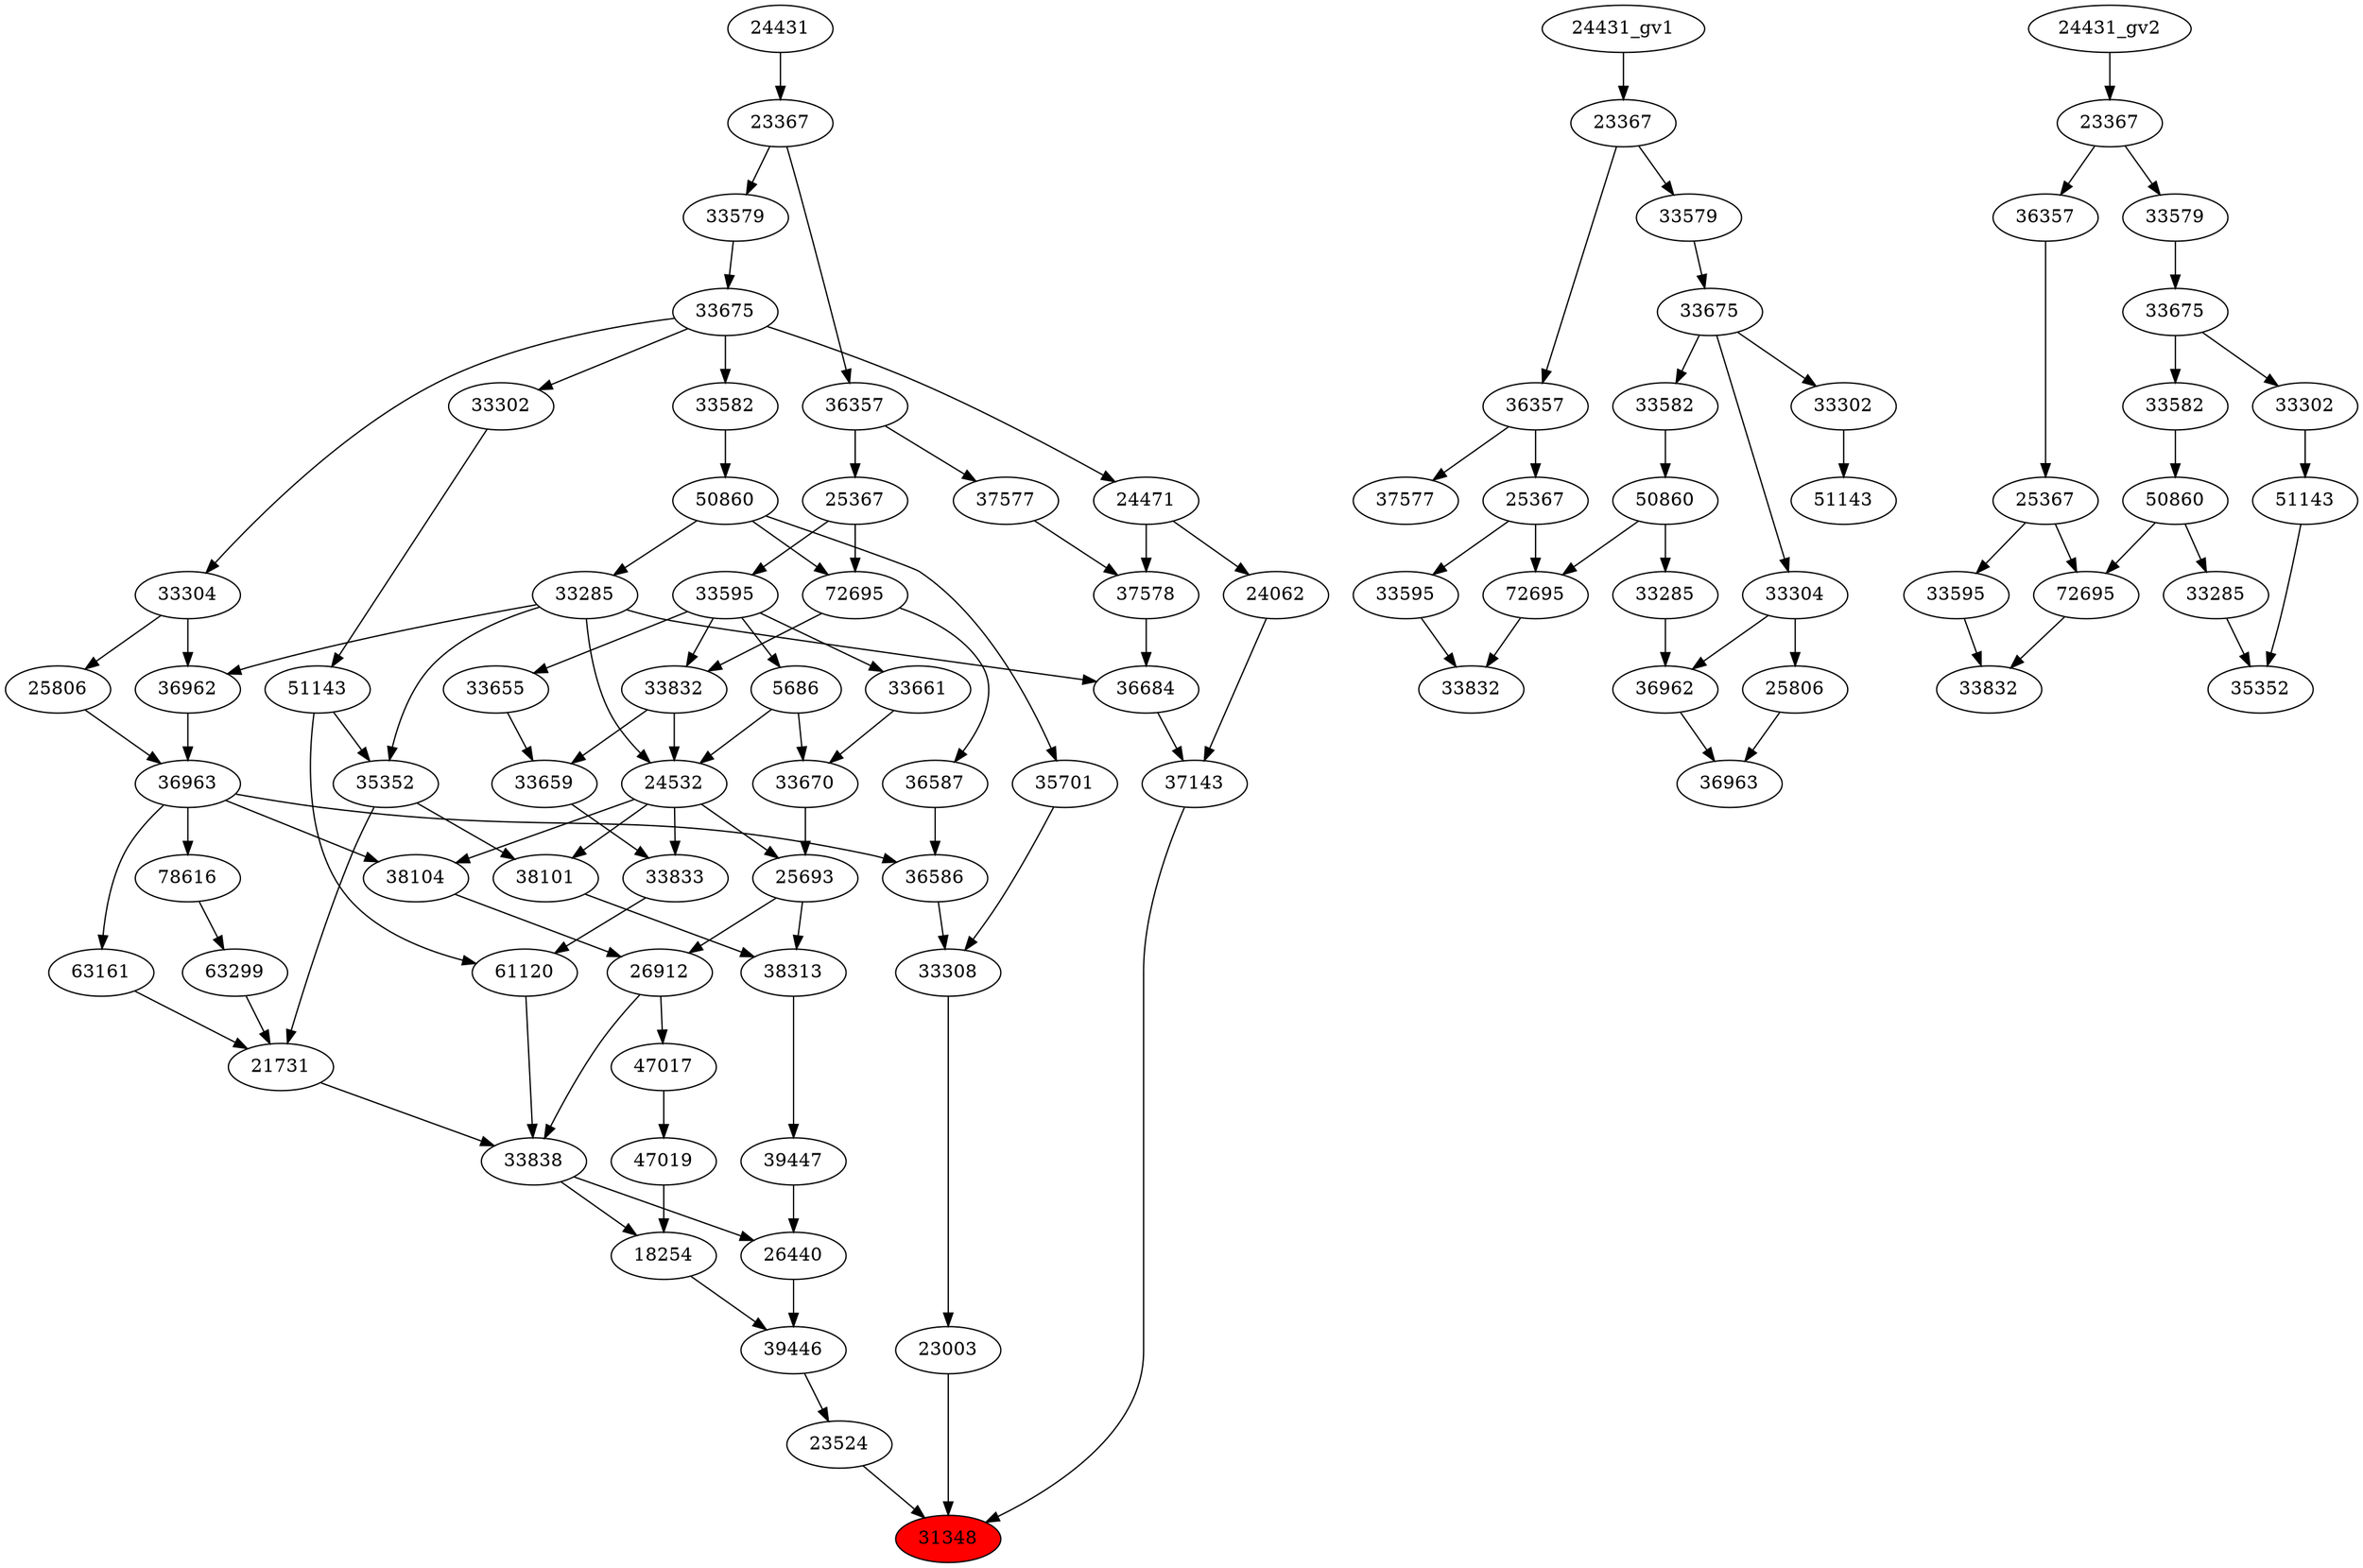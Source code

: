 strict digraph root {
	node [label="\N"];
	{
		node [fillcolor="",
			label="\N",
			style=""
		];
		31348		 [fillcolor=red,
			label=31348,
			style=filled];
		23003		 [label=23003];
		23003 -> 31348;
		37143		 [label=37143];
		37143 -> 31348;
		23524		 [label=23524];
		23524 -> 31348;
		33308		 [label=33308];
		33308 -> 23003;
		36684		 [label=36684];
		36684 -> 37143;
		24062		 [label=24062];
		24062 -> 37143;
		39446		 [label=39446];
		39446 -> 23524;
		36586		 [label=36586];
		36586 -> 33308;
		35701		 [label=35701];
		35701 -> 33308;
		33285		 [label=33285];
		33285 -> 36684;
		36962		 [label=36962];
		33285 -> 36962;
		35352		 [label=35352];
		33285 -> 35352;
		24532		 [label=24532];
		33285 -> 24532;
		37578		 [label=37578];
		37578 -> 36684;
		24471		 [label=24471];
		24471 -> 24062;
		24471 -> 37578;
		26440		 [label=26440];
		26440 -> 39446;
		18254		 [label=18254];
		18254 -> 39446;
		36587		 [label=36587];
		36587 -> 36586;
		36963		 [label=36963];
		36963 -> 36586;
		63161		 [label=63161];
		36963 -> 63161;
		38104		 [label=38104];
		36963 -> 38104;
		78616		 [label=78616];
		36963 -> 78616;
		50860		 [label=50860];
		50860 -> 35701;
		50860 -> 33285;
		72695		 [label=72695];
		50860 -> 72695;
		37577		 [label=37577];
		37577 -> 37578;
		33675		 [label=33675];
		33675 -> 24471;
		33582		 [label=33582];
		33675 -> 33582;
		33304		 [label=33304];
		33675 -> 33304;
		33302		 [label=33302];
		33675 -> 33302;
		33838		 [label=33838];
		33838 -> 26440;
		33838 -> 18254;
		39447		 [label=39447];
		39447 -> 26440;
		47019		 [label=47019];
		47019 -> 18254;
		72695 -> 36587;
		33832		 [label=33832];
		72695 -> 33832;
		36962 -> 36963;
		25806		 [label=25806];
		25806 -> 36963;
		33582 -> 50860;
		36357		 [label=36357];
		36357 -> 37577;
		25367		 [label=25367];
		36357 -> 25367;
		33579		 [label=33579];
		33579 -> 33675;
		21731		 [label=21731];
		21731 -> 33838;
		26912		 [label=26912];
		26912 -> 33838;
		47017		 [label=47017];
		26912 -> 47017;
		61120		 [label=61120];
		61120 -> 33838;
		38313		 [label=38313];
		38313 -> 39447;
		47017 -> 47019;
		25367 -> 72695;
		33595		 [label=33595];
		25367 -> 33595;
		33304 -> 36962;
		33304 -> 25806;
		23367		 [label=23367];
		23367 -> 36357;
		23367 -> 33579;
		35352 -> 21731;
		38101		 [label=38101];
		35352 -> 38101;
		63161 -> 21731;
		63299		 [label=63299];
		63299 -> 21731;
		38104 -> 26912;
		25693		 [label=25693];
		25693 -> 26912;
		25693 -> 38313;
		51143		 [label=51143];
		51143 -> 61120;
		51143 -> 35352;
		33833		 [label=33833];
		33833 -> 61120;
		38101 -> 38313;
		24431		 [label=24431];
		24431 -> 23367;
		78616 -> 63299;
		24532 -> 38104;
		24532 -> 25693;
		24532 -> 33833;
		24532 -> 38101;
		33670		 [label=33670];
		33670 -> 25693;
		33302 -> 51143;
		33659		 [label=33659];
		33659 -> 33833;
		5686		 [label=5686];
		5686 -> 24532;
		5686 -> 33670;
		33832 -> 24532;
		33832 -> 33659;
		33661		 [label=33661];
		33661 -> 33670;
		33655		 [label=33655];
		33655 -> 33659;
		33595 -> 5686;
		33595 -> 33832;
		33595 -> 33661;
		33595 -> 33655;
	}
	{
		node [label="\N"];
		"33285_gv1"		 [label=33285];
		"36962_gv1"		 [label=36962];
		"33285_gv1" -> "36962_gv1";
		"50860_gv1"		 [label=50860];
		"50860_gv1" -> "33285_gv1";
		"72695_gv1"		 [label=72695];
		"50860_gv1" -> "72695_gv1";
		"36963_gv1"		 [label=36963];
		"36962_gv1" -> "36963_gv1";
		"25806_gv1"		 [label=25806];
		"25806_gv1" -> "36963_gv1";
		"33582_gv1"		 [label=33582];
		"33582_gv1" -> "50860_gv1";
		"37577_gv1"		 [label=37577];
		"36357_gv1"		 [label=36357];
		"36357_gv1" -> "37577_gv1";
		"25367_gv1"		 [label=25367];
		"36357_gv1" -> "25367_gv1";
		"33675_gv1"		 [label=33675];
		"33675_gv1" -> "33582_gv1";
		"33304_gv1"		 [label=33304];
		"33675_gv1" -> "33304_gv1";
		"33302_gv1"		 [label=33302];
		"33675_gv1" -> "33302_gv1";
		"33579_gv1"		 [label=33579];
		"33579_gv1" -> "33675_gv1";
		"33832_gv1"		 [label=33832];
		"72695_gv1" -> "33832_gv1";
		"25367_gv1" -> "72695_gv1";
		"33595_gv1"		 [label=33595];
		"25367_gv1" -> "33595_gv1";
		"33304_gv1" -> "36962_gv1";
		"33304_gv1" -> "25806_gv1";
		"23367_gv1"		 [label=23367];
		"23367_gv1" -> "36357_gv1";
		"23367_gv1" -> "33579_gv1";
		"24431_gv1" -> "23367_gv1";
		"51143_gv1"		 [label=51143];
		"33302_gv1" -> "51143_gv1";
		"33595_gv1" -> "33832_gv1";
	}
	{
		node [label="\N"];
		"35352_gv1"		 [label=35352];
		"33285_gv2"		 [label=33285];
		"33285_gv2" -> "35352_gv1";
		"51143_gv2"		 [label=51143];
		"51143_gv2" -> "35352_gv1";
		"50860_gv2"		 [label=50860];
		"50860_gv2" -> "33285_gv2";
		"72695_gv2"		 [label=72695];
		"50860_gv2" -> "72695_gv2";
		"33832_gv2"		 [label=33832];
		"72695_gv2" -> "33832_gv2";
		"33595_gv2"		 [label=33595];
		"33595_gv2" -> "33832_gv2";
		"33302_gv2"		 [label=33302];
		"33302_gv2" -> "51143_gv2";
		"33582_gv2"		 [label=33582];
		"33582_gv2" -> "50860_gv2";
		"25367_gv2"		 [label=25367];
		"25367_gv2" -> "72695_gv2";
		"25367_gv2" -> "33595_gv2";
		"33675_gv2"		 [label=33675];
		"33675_gv2" -> "33302_gv2";
		"33675_gv2" -> "33582_gv2";
		"36357_gv2"		 [label=36357];
		"36357_gv2" -> "25367_gv2";
		"33579_gv2"		 [label=33579];
		"33579_gv2" -> "33675_gv2";
		"23367_gv2"		 [label=23367];
		"23367_gv2" -> "36357_gv2";
		"23367_gv2" -> "33579_gv2";
		"24431_gv2" -> "23367_gv2";
	}
}
